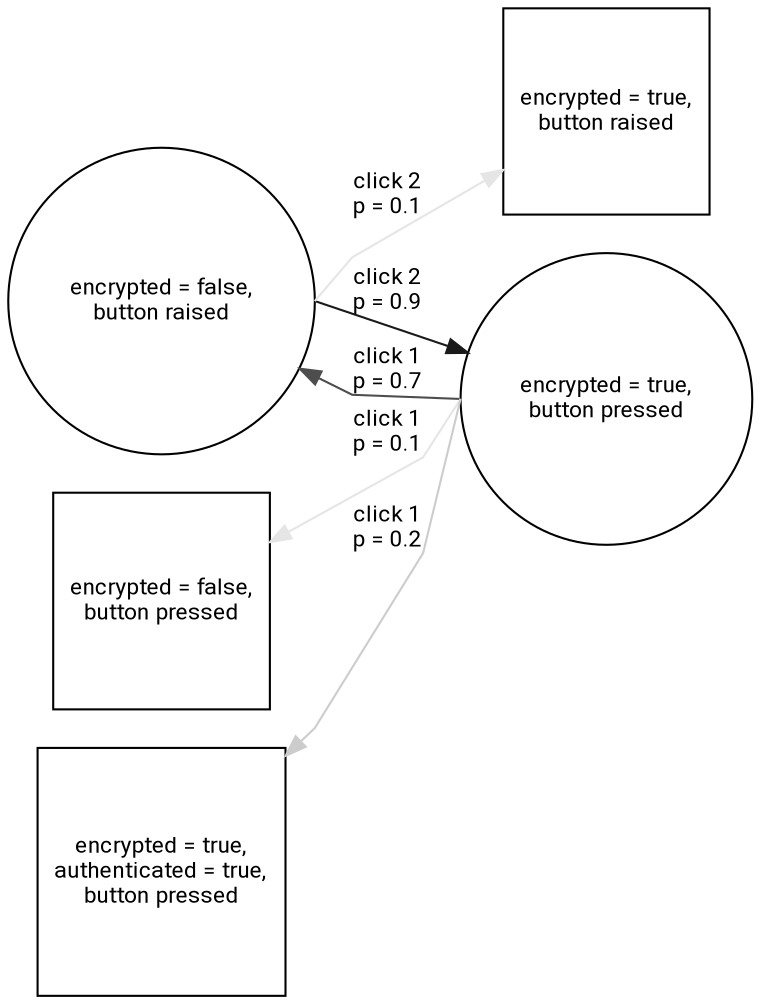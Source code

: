 digraph "03-simple-boolean-with-orthogonal-states" {
  splines = polyline;
  rankdir = LR;
  node [
    shape = circle
    fontname = "Roboto"
    fontsize = 11
  ];
  edge [
    fontname = "Roboto"
    fontsize = 11
  ];

  off [
    label = "encrypted = false,\nbutton raised"
  ];
  on [
    label = "encrypted = true,\nbutton pressed"
  ];

  off_confused [
    label = "encrypted = true,\nbutton raised"
    shape = square
  ];
  on_confused [
    label = "encrypted = false,\nbutton pressed"
    shape = square
  ];
  on_overconfident [
    label = "encrypted = true,\nauthenticated = true,\nbutton pressed"
    shape = square
  ];

  subgraph { rank = same; on_confused; on_overconfident; off; }
  subgraph { rank = same; off_confused; on; }

  off:e -> off_confused [
    label = "click 2\np = 0.1"
    color = grey90
    weight = 1
  ];
  off:e -> on [
    label = "click 2\np = 0.9"
    color = grey10, weight = 9
  ];

  on:w -> on_confused [
    label = "click 1\np = 0.1"
    color = grey90
    weight = 1
  ];
  on:w -> on_overconfident [
    label = "click 1\np = 0.2"
    color = grey80
    weight = 2
  ];
  on:w -> off [
    label = "click 1\np = 0.7"
    color = grey30
    weight = 7
  ];
}
